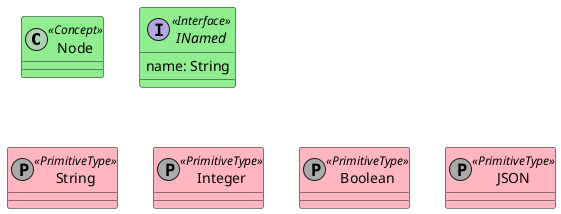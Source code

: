 @startuml

'class language as "LionCore_builtins" <<(L,lightgray) Language>>

class Node <<Concept>> #LightGreen

interface INamed <<Interface>> #LightGreen {
  name: String
}

class String <<(P, darkgray) PrimitiveType>> #LightPink
class Integer <<(P, darkgray) PrimitiveType>> #LightPink
class Boolean <<(P, darkgray) PrimitiveType>> #LightPink
class JSON <<(P, darkgray) PrimitiveType>> #LightPink

Node -[hidden]- String

String -[hidden] Integer
Integer -[hidden] Boolean
Boolean -[hidden] JSON

@enduml